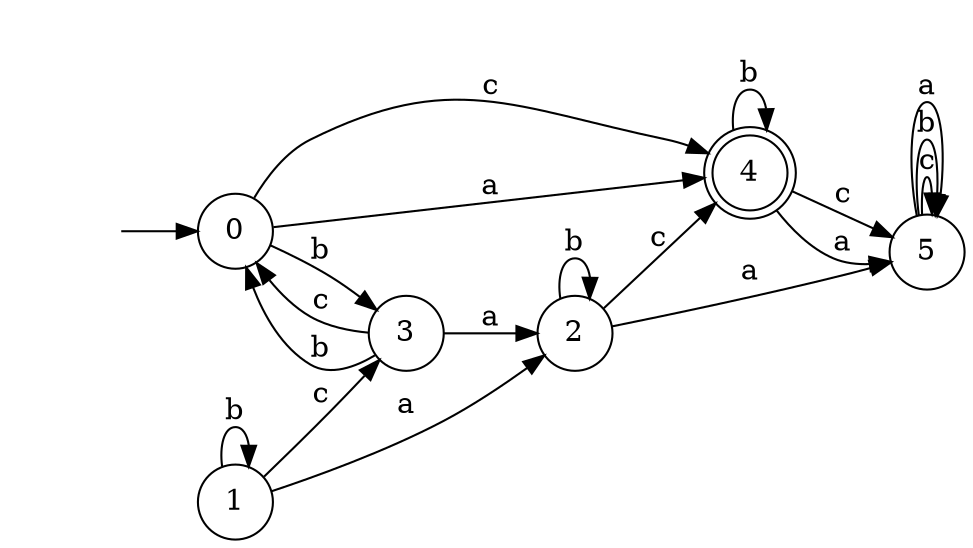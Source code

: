digraph {
  rankdir=LR;
  0 [label="0", shape = circle];
  0 -> 4 [label="c"];
  0 -> 3 [label="b"];
  0 -> 4 [label="a"];
  1 [label="1", shape = circle];
  1 -> 3 [label="c"];
  1 -> 1 [label="b"];
  1 -> 2 [label="a"];
  2 [label="2", shape = circle];
  2 -> 4 [label="c"];
  2 -> 2 [label="b"];
  2 -> 5 [label="a"];
  3 [label="3", shape = circle];
  3 -> 0 [label="c"];
  3 -> 0 [label="b"];
  3 -> 2 [label="a"];
  4 [label="4", shape = doublecircle];
  4 -> 5 [label="c"];
  4 -> 4 [label="b"];
  4 -> 5 [label="a"];
  5 [label="5", shape = circle];
  5 -> 5 [label="c"];
  5 -> 5 [label="b"];
  5 -> 5 [label="a"];
  6 [label="", shape = plaintext];
  6 -> 0 [label=""];
}
